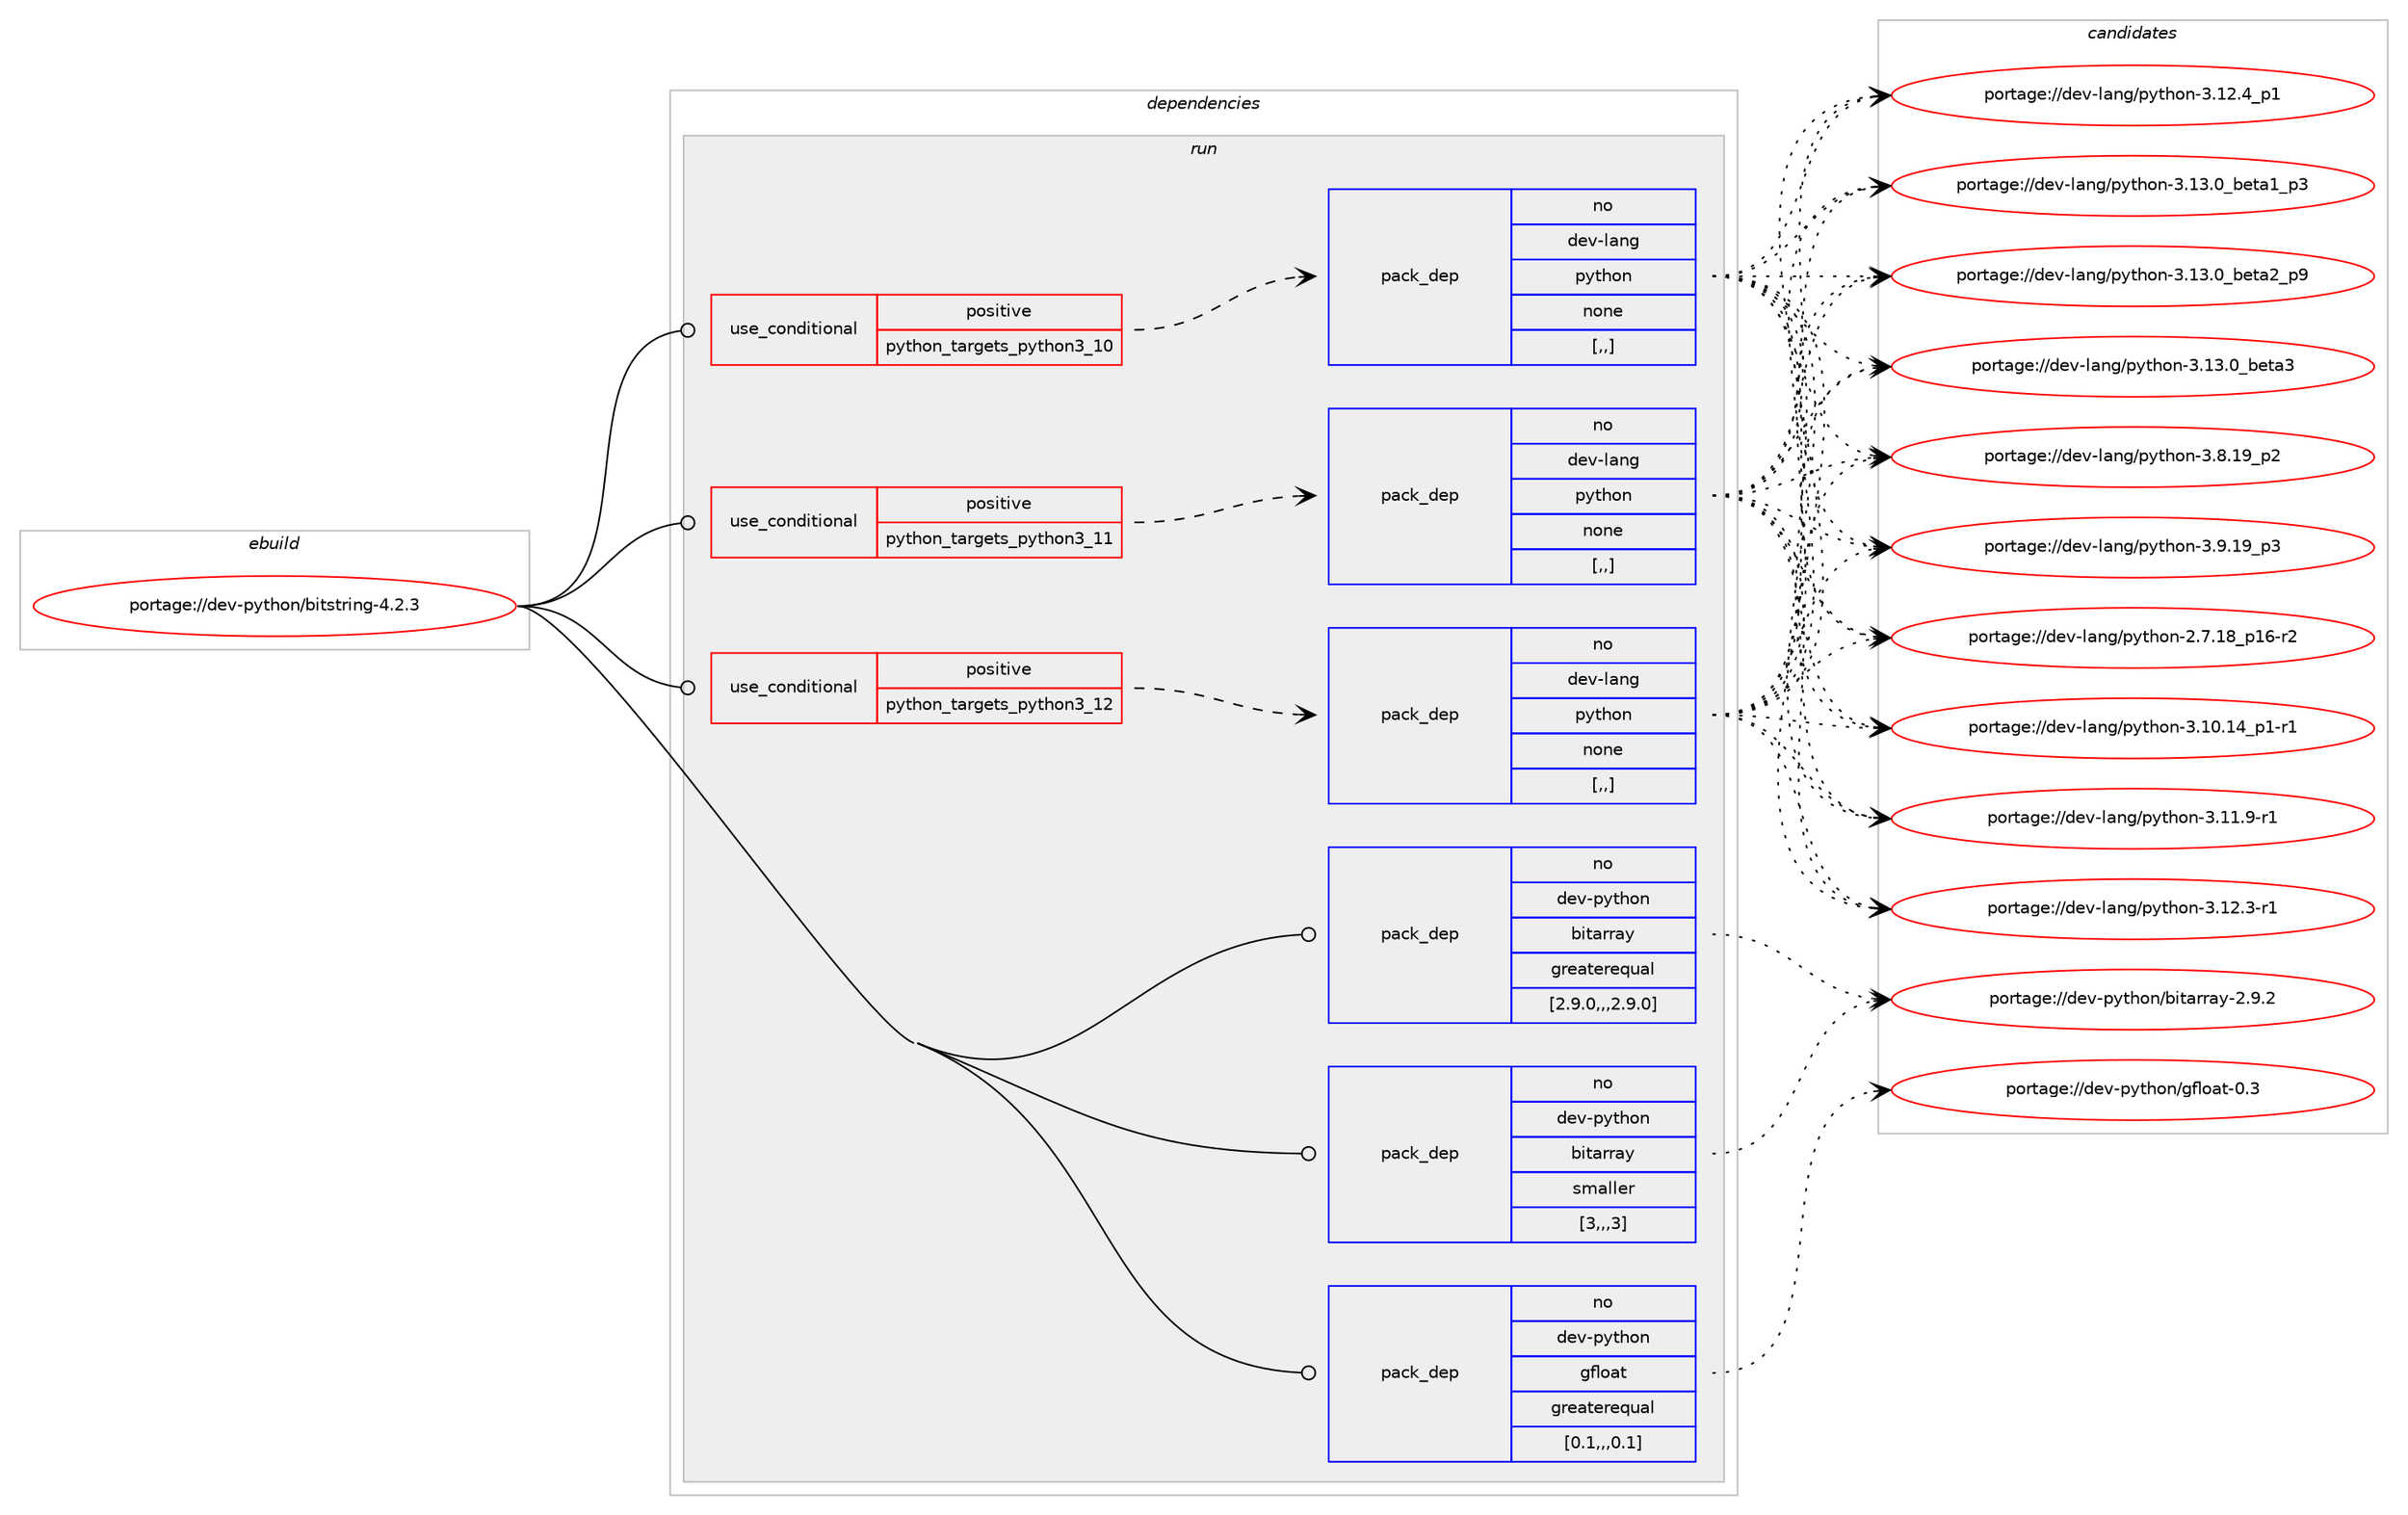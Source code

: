 digraph prolog {

# *************
# Graph options
# *************

newrank=true;
concentrate=true;
compound=true;
graph [rankdir=LR,fontname=Helvetica,fontsize=10,ranksep=1.5];#, ranksep=2.5, nodesep=0.2];
edge  [arrowhead=vee];
node  [fontname=Helvetica,fontsize=10];

# **********
# The ebuild
# **********

subgraph cluster_leftcol {
color=gray;
rank=same;
label=<<i>ebuild</i>>;
id [label="portage://dev-python/bitstring-4.2.3", color=red, width=4, href="../dev-python/bitstring-4.2.3.svg"];
}

# ****************
# The dependencies
# ****************

subgraph cluster_midcol {
color=gray;
label=<<i>dependencies</i>>;
subgraph cluster_compile {
fillcolor="#eeeeee";
style=filled;
label=<<i>compile</i>>;
}
subgraph cluster_compileandrun {
fillcolor="#eeeeee";
style=filled;
label=<<i>compile and run</i>>;
}
subgraph cluster_run {
fillcolor="#eeeeee";
style=filled;
label=<<i>run</i>>;
subgraph cond30394 {
dependency139452 [label=<<TABLE BORDER="0" CELLBORDER="1" CELLSPACING="0" CELLPADDING="4"><TR><TD ROWSPAN="3" CELLPADDING="10">use_conditional</TD></TR><TR><TD>positive</TD></TR><TR><TD>python_targets_python3_10</TD></TR></TABLE>>, shape=none, color=red];
subgraph pack107849 {
dependency139453 [label=<<TABLE BORDER="0" CELLBORDER="1" CELLSPACING="0" CELLPADDING="4" WIDTH="220"><TR><TD ROWSPAN="6" CELLPADDING="30">pack_dep</TD></TR><TR><TD WIDTH="110">no</TD></TR><TR><TD>dev-lang</TD></TR><TR><TD>python</TD></TR><TR><TD>none</TD></TR><TR><TD>[,,]</TD></TR></TABLE>>, shape=none, color=blue];
}
dependency139452:e -> dependency139453:w [weight=20,style="dashed",arrowhead="vee"];
}
id:e -> dependency139452:w [weight=20,style="solid",arrowhead="odot"];
subgraph cond30395 {
dependency139454 [label=<<TABLE BORDER="0" CELLBORDER="1" CELLSPACING="0" CELLPADDING="4"><TR><TD ROWSPAN="3" CELLPADDING="10">use_conditional</TD></TR><TR><TD>positive</TD></TR><TR><TD>python_targets_python3_11</TD></TR></TABLE>>, shape=none, color=red];
subgraph pack107850 {
dependency139455 [label=<<TABLE BORDER="0" CELLBORDER="1" CELLSPACING="0" CELLPADDING="4" WIDTH="220"><TR><TD ROWSPAN="6" CELLPADDING="30">pack_dep</TD></TR><TR><TD WIDTH="110">no</TD></TR><TR><TD>dev-lang</TD></TR><TR><TD>python</TD></TR><TR><TD>none</TD></TR><TR><TD>[,,]</TD></TR></TABLE>>, shape=none, color=blue];
}
dependency139454:e -> dependency139455:w [weight=20,style="dashed",arrowhead="vee"];
}
id:e -> dependency139454:w [weight=20,style="solid",arrowhead="odot"];
subgraph cond30396 {
dependency139456 [label=<<TABLE BORDER="0" CELLBORDER="1" CELLSPACING="0" CELLPADDING="4"><TR><TD ROWSPAN="3" CELLPADDING="10">use_conditional</TD></TR><TR><TD>positive</TD></TR><TR><TD>python_targets_python3_12</TD></TR></TABLE>>, shape=none, color=red];
subgraph pack107851 {
dependency139457 [label=<<TABLE BORDER="0" CELLBORDER="1" CELLSPACING="0" CELLPADDING="4" WIDTH="220"><TR><TD ROWSPAN="6" CELLPADDING="30">pack_dep</TD></TR><TR><TD WIDTH="110">no</TD></TR><TR><TD>dev-lang</TD></TR><TR><TD>python</TD></TR><TR><TD>none</TD></TR><TR><TD>[,,]</TD></TR></TABLE>>, shape=none, color=blue];
}
dependency139456:e -> dependency139457:w [weight=20,style="dashed",arrowhead="vee"];
}
id:e -> dependency139456:w [weight=20,style="solid",arrowhead="odot"];
subgraph pack107852 {
dependency139458 [label=<<TABLE BORDER="0" CELLBORDER="1" CELLSPACING="0" CELLPADDING="4" WIDTH="220"><TR><TD ROWSPAN="6" CELLPADDING="30">pack_dep</TD></TR><TR><TD WIDTH="110">no</TD></TR><TR><TD>dev-python</TD></TR><TR><TD>bitarray</TD></TR><TR><TD>greaterequal</TD></TR><TR><TD>[2.9.0,,,2.9.0]</TD></TR></TABLE>>, shape=none, color=blue];
}
id:e -> dependency139458:w [weight=20,style="solid",arrowhead="odot"];
subgraph pack107853 {
dependency139459 [label=<<TABLE BORDER="0" CELLBORDER="1" CELLSPACING="0" CELLPADDING="4" WIDTH="220"><TR><TD ROWSPAN="6" CELLPADDING="30">pack_dep</TD></TR><TR><TD WIDTH="110">no</TD></TR><TR><TD>dev-python</TD></TR><TR><TD>bitarray</TD></TR><TR><TD>smaller</TD></TR><TR><TD>[3,,,3]</TD></TR></TABLE>>, shape=none, color=blue];
}
id:e -> dependency139459:w [weight=20,style="solid",arrowhead="odot"];
subgraph pack107854 {
dependency139460 [label=<<TABLE BORDER="0" CELLBORDER="1" CELLSPACING="0" CELLPADDING="4" WIDTH="220"><TR><TD ROWSPAN="6" CELLPADDING="30">pack_dep</TD></TR><TR><TD WIDTH="110">no</TD></TR><TR><TD>dev-python</TD></TR><TR><TD>gfloat</TD></TR><TR><TD>greaterequal</TD></TR><TR><TD>[0.1,,,0.1]</TD></TR></TABLE>>, shape=none, color=blue];
}
id:e -> dependency139460:w [weight=20,style="solid",arrowhead="odot"];
}
}

# **************
# The candidates
# **************

subgraph cluster_choices {
rank=same;
color=gray;
label=<<i>candidates</i>>;

subgraph choice107849 {
color=black;
nodesep=1;
choice100101118451089711010347112121116104111110455046554649569511249544511450 [label="portage://dev-lang/python-2.7.18_p16-r2", color=red, width=4,href="../dev-lang/python-2.7.18_p16-r2.svg"];
choice100101118451089711010347112121116104111110455146494846495295112494511449 [label="portage://dev-lang/python-3.10.14_p1-r1", color=red, width=4,href="../dev-lang/python-3.10.14_p1-r1.svg"];
choice100101118451089711010347112121116104111110455146494946574511449 [label="portage://dev-lang/python-3.11.9-r1", color=red, width=4,href="../dev-lang/python-3.11.9-r1.svg"];
choice100101118451089711010347112121116104111110455146495046514511449 [label="portage://dev-lang/python-3.12.3-r1", color=red, width=4,href="../dev-lang/python-3.12.3-r1.svg"];
choice100101118451089711010347112121116104111110455146495046529511249 [label="portage://dev-lang/python-3.12.4_p1", color=red, width=4,href="../dev-lang/python-3.12.4_p1.svg"];
choice10010111845108971101034711212111610411111045514649514648959810111697499511251 [label="portage://dev-lang/python-3.13.0_beta1_p3", color=red, width=4,href="../dev-lang/python-3.13.0_beta1_p3.svg"];
choice10010111845108971101034711212111610411111045514649514648959810111697509511257 [label="portage://dev-lang/python-3.13.0_beta2_p9", color=red, width=4,href="../dev-lang/python-3.13.0_beta2_p9.svg"];
choice1001011184510897110103471121211161041111104551464951464895981011169751 [label="portage://dev-lang/python-3.13.0_beta3", color=red, width=4,href="../dev-lang/python-3.13.0_beta3.svg"];
choice100101118451089711010347112121116104111110455146564649579511250 [label="portage://dev-lang/python-3.8.19_p2", color=red, width=4,href="../dev-lang/python-3.8.19_p2.svg"];
choice100101118451089711010347112121116104111110455146574649579511251 [label="portage://dev-lang/python-3.9.19_p3", color=red, width=4,href="../dev-lang/python-3.9.19_p3.svg"];
dependency139453:e -> choice100101118451089711010347112121116104111110455046554649569511249544511450:w [style=dotted,weight="100"];
dependency139453:e -> choice100101118451089711010347112121116104111110455146494846495295112494511449:w [style=dotted,weight="100"];
dependency139453:e -> choice100101118451089711010347112121116104111110455146494946574511449:w [style=dotted,weight="100"];
dependency139453:e -> choice100101118451089711010347112121116104111110455146495046514511449:w [style=dotted,weight="100"];
dependency139453:e -> choice100101118451089711010347112121116104111110455146495046529511249:w [style=dotted,weight="100"];
dependency139453:e -> choice10010111845108971101034711212111610411111045514649514648959810111697499511251:w [style=dotted,weight="100"];
dependency139453:e -> choice10010111845108971101034711212111610411111045514649514648959810111697509511257:w [style=dotted,weight="100"];
dependency139453:e -> choice1001011184510897110103471121211161041111104551464951464895981011169751:w [style=dotted,weight="100"];
dependency139453:e -> choice100101118451089711010347112121116104111110455146564649579511250:w [style=dotted,weight="100"];
dependency139453:e -> choice100101118451089711010347112121116104111110455146574649579511251:w [style=dotted,weight="100"];
}
subgraph choice107850 {
color=black;
nodesep=1;
choice100101118451089711010347112121116104111110455046554649569511249544511450 [label="portage://dev-lang/python-2.7.18_p16-r2", color=red, width=4,href="../dev-lang/python-2.7.18_p16-r2.svg"];
choice100101118451089711010347112121116104111110455146494846495295112494511449 [label="portage://dev-lang/python-3.10.14_p1-r1", color=red, width=4,href="../dev-lang/python-3.10.14_p1-r1.svg"];
choice100101118451089711010347112121116104111110455146494946574511449 [label="portage://dev-lang/python-3.11.9-r1", color=red, width=4,href="../dev-lang/python-3.11.9-r1.svg"];
choice100101118451089711010347112121116104111110455146495046514511449 [label="portage://dev-lang/python-3.12.3-r1", color=red, width=4,href="../dev-lang/python-3.12.3-r1.svg"];
choice100101118451089711010347112121116104111110455146495046529511249 [label="portage://dev-lang/python-3.12.4_p1", color=red, width=4,href="../dev-lang/python-3.12.4_p1.svg"];
choice10010111845108971101034711212111610411111045514649514648959810111697499511251 [label="portage://dev-lang/python-3.13.0_beta1_p3", color=red, width=4,href="../dev-lang/python-3.13.0_beta1_p3.svg"];
choice10010111845108971101034711212111610411111045514649514648959810111697509511257 [label="portage://dev-lang/python-3.13.0_beta2_p9", color=red, width=4,href="../dev-lang/python-3.13.0_beta2_p9.svg"];
choice1001011184510897110103471121211161041111104551464951464895981011169751 [label="portage://dev-lang/python-3.13.0_beta3", color=red, width=4,href="../dev-lang/python-3.13.0_beta3.svg"];
choice100101118451089711010347112121116104111110455146564649579511250 [label="portage://dev-lang/python-3.8.19_p2", color=red, width=4,href="../dev-lang/python-3.8.19_p2.svg"];
choice100101118451089711010347112121116104111110455146574649579511251 [label="portage://dev-lang/python-3.9.19_p3", color=red, width=4,href="../dev-lang/python-3.9.19_p3.svg"];
dependency139455:e -> choice100101118451089711010347112121116104111110455046554649569511249544511450:w [style=dotted,weight="100"];
dependency139455:e -> choice100101118451089711010347112121116104111110455146494846495295112494511449:w [style=dotted,weight="100"];
dependency139455:e -> choice100101118451089711010347112121116104111110455146494946574511449:w [style=dotted,weight="100"];
dependency139455:e -> choice100101118451089711010347112121116104111110455146495046514511449:w [style=dotted,weight="100"];
dependency139455:e -> choice100101118451089711010347112121116104111110455146495046529511249:w [style=dotted,weight="100"];
dependency139455:e -> choice10010111845108971101034711212111610411111045514649514648959810111697499511251:w [style=dotted,weight="100"];
dependency139455:e -> choice10010111845108971101034711212111610411111045514649514648959810111697509511257:w [style=dotted,weight="100"];
dependency139455:e -> choice1001011184510897110103471121211161041111104551464951464895981011169751:w [style=dotted,weight="100"];
dependency139455:e -> choice100101118451089711010347112121116104111110455146564649579511250:w [style=dotted,weight="100"];
dependency139455:e -> choice100101118451089711010347112121116104111110455146574649579511251:w [style=dotted,weight="100"];
}
subgraph choice107851 {
color=black;
nodesep=1;
choice100101118451089711010347112121116104111110455046554649569511249544511450 [label="portage://dev-lang/python-2.7.18_p16-r2", color=red, width=4,href="../dev-lang/python-2.7.18_p16-r2.svg"];
choice100101118451089711010347112121116104111110455146494846495295112494511449 [label="portage://dev-lang/python-3.10.14_p1-r1", color=red, width=4,href="../dev-lang/python-3.10.14_p1-r1.svg"];
choice100101118451089711010347112121116104111110455146494946574511449 [label="portage://dev-lang/python-3.11.9-r1", color=red, width=4,href="../dev-lang/python-3.11.9-r1.svg"];
choice100101118451089711010347112121116104111110455146495046514511449 [label="portage://dev-lang/python-3.12.3-r1", color=red, width=4,href="../dev-lang/python-3.12.3-r1.svg"];
choice100101118451089711010347112121116104111110455146495046529511249 [label="portage://dev-lang/python-3.12.4_p1", color=red, width=4,href="../dev-lang/python-3.12.4_p1.svg"];
choice10010111845108971101034711212111610411111045514649514648959810111697499511251 [label="portage://dev-lang/python-3.13.0_beta1_p3", color=red, width=4,href="../dev-lang/python-3.13.0_beta1_p3.svg"];
choice10010111845108971101034711212111610411111045514649514648959810111697509511257 [label="portage://dev-lang/python-3.13.0_beta2_p9", color=red, width=4,href="../dev-lang/python-3.13.0_beta2_p9.svg"];
choice1001011184510897110103471121211161041111104551464951464895981011169751 [label="portage://dev-lang/python-3.13.0_beta3", color=red, width=4,href="../dev-lang/python-3.13.0_beta3.svg"];
choice100101118451089711010347112121116104111110455146564649579511250 [label="portage://dev-lang/python-3.8.19_p2", color=red, width=4,href="../dev-lang/python-3.8.19_p2.svg"];
choice100101118451089711010347112121116104111110455146574649579511251 [label="portage://dev-lang/python-3.9.19_p3", color=red, width=4,href="../dev-lang/python-3.9.19_p3.svg"];
dependency139457:e -> choice100101118451089711010347112121116104111110455046554649569511249544511450:w [style=dotted,weight="100"];
dependency139457:e -> choice100101118451089711010347112121116104111110455146494846495295112494511449:w [style=dotted,weight="100"];
dependency139457:e -> choice100101118451089711010347112121116104111110455146494946574511449:w [style=dotted,weight="100"];
dependency139457:e -> choice100101118451089711010347112121116104111110455146495046514511449:w [style=dotted,weight="100"];
dependency139457:e -> choice100101118451089711010347112121116104111110455146495046529511249:w [style=dotted,weight="100"];
dependency139457:e -> choice10010111845108971101034711212111610411111045514649514648959810111697499511251:w [style=dotted,weight="100"];
dependency139457:e -> choice10010111845108971101034711212111610411111045514649514648959810111697509511257:w [style=dotted,weight="100"];
dependency139457:e -> choice1001011184510897110103471121211161041111104551464951464895981011169751:w [style=dotted,weight="100"];
dependency139457:e -> choice100101118451089711010347112121116104111110455146564649579511250:w [style=dotted,weight="100"];
dependency139457:e -> choice100101118451089711010347112121116104111110455146574649579511251:w [style=dotted,weight="100"];
}
subgraph choice107852 {
color=black;
nodesep=1;
choice1001011184511212111610411111047981051169711411497121455046574650 [label="portage://dev-python/bitarray-2.9.2", color=red, width=4,href="../dev-python/bitarray-2.9.2.svg"];
dependency139458:e -> choice1001011184511212111610411111047981051169711411497121455046574650:w [style=dotted,weight="100"];
}
subgraph choice107853 {
color=black;
nodesep=1;
choice1001011184511212111610411111047981051169711411497121455046574650 [label="portage://dev-python/bitarray-2.9.2", color=red, width=4,href="../dev-python/bitarray-2.9.2.svg"];
dependency139459:e -> choice1001011184511212111610411111047981051169711411497121455046574650:w [style=dotted,weight="100"];
}
subgraph choice107854 {
color=black;
nodesep=1;
choice10010111845112121116104111110471031021081119711645484651 [label="portage://dev-python/gfloat-0.3", color=red, width=4,href="../dev-python/gfloat-0.3.svg"];
dependency139460:e -> choice10010111845112121116104111110471031021081119711645484651:w [style=dotted,weight="100"];
}
}

}
